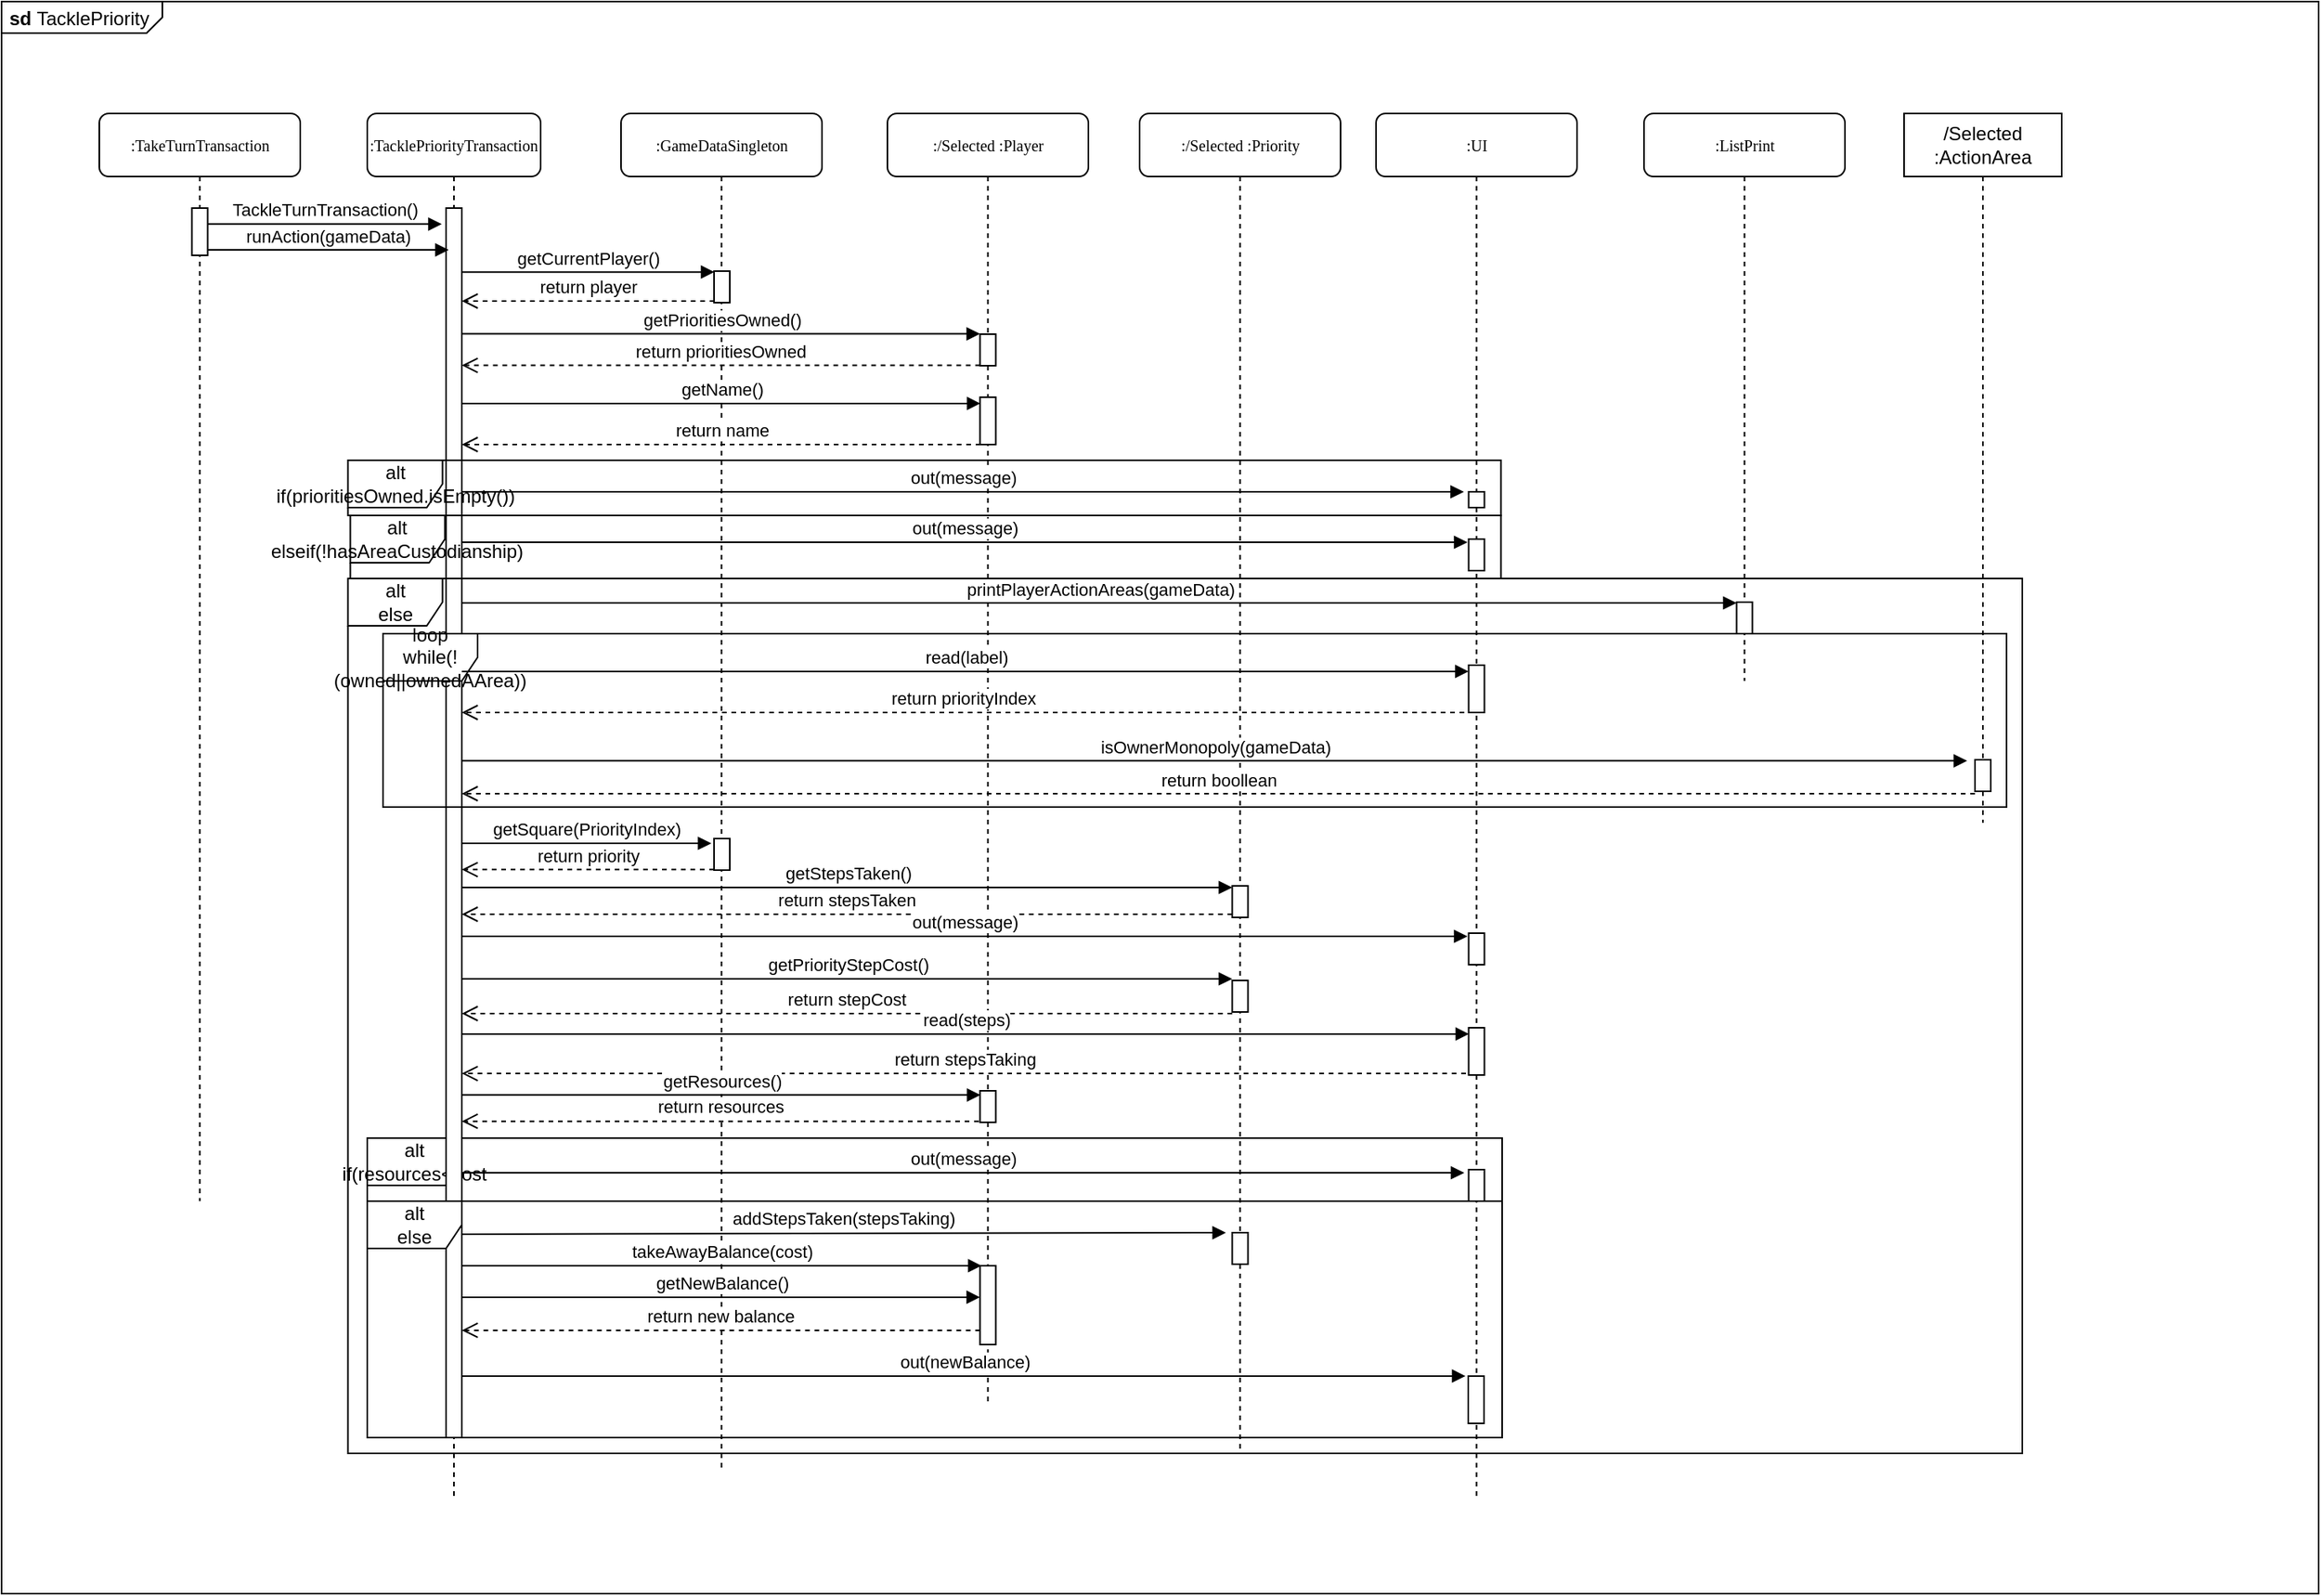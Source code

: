 <mxfile version="14.4.3" type="device"><diagram id="kgpKYQtTHZ0yAKxKKP6v" name="Page-1"><mxGraphModel dx="640" dy="402" grid="1" gridSize="10" guides="1" tooltips="1" connect="1" arrows="1" fold="1" page="1" pageScale="1" pageWidth="850" pageHeight="1100" math="0" shadow="0"><root><mxCell id="0"/><mxCell id="1" parent="0"/><mxCell id="qSzU8uRavEZ2v3Eu1m1r-1" value="&lt;p style=&quot;margin: 0px ; margin-top: 4px ; margin-left: 5px ; text-align: left&quot;&gt;&lt;b&gt;sd&lt;/b&gt;&amp;nbsp;TacklePriority&lt;/p&gt;" style="html=1;shape=mxgraph.sysml.package;overflow=fill;labelX=102.78;align=left;spacingLeft=5;verticalAlign=top;spacingTop=-3;" vertex="1" parent="1"><mxGeometry x="30" y="30" width="1470" height="1010" as="geometry"/></mxCell><mxCell id="ktJZIp8wGMIRjtB5Fx59-45" value="alt&lt;br&gt;else" style="shape=umlFrame;whiteSpace=wrap;html=1;" parent="1" vertex="1"><mxGeometry x="249.75" y="396" width="1062.25" height="555" as="geometry"/></mxCell><mxCell id="ktJZIp8wGMIRjtB5Fx59-5" value=":UI" style="shape=umlLifeline;perimeter=lifelinePerimeter;whiteSpace=wrap;html=1;container=1;collapsible=0;recursiveResize=0;outlineConnect=0;rounded=1;shadow=0;comic=0;labelBackgroundColor=none;strokeWidth=1;fontFamily=Verdana;fontSize=10;align=center;" parent="1" vertex="1"><mxGeometry x="902" y="101" width="127.5" height="880" as="geometry"/></mxCell><mxCell id="ktJZIp8wGMIRjtB5Fx59-14" value="" style="html=1;points=[];perimeter=orthogonalPerimeter;" parent="ktJZIp8wGMIRjtB5Fx59-5" vertex="1"><mxGeometry x="58.75" y="240" width="10" height="10" as="geometry"/></mxCell><mxCell id="ktJZIp8wGMIRjtB5Fx59-17" value="" style="html=1;points=[];perimeter=orthogonalPerimeter;" parent="ktJZIp8wGMIRjtB5Fx59-5" vertex="1"><mxGeometry x="58.75" y="270" width="10" height="20" as="geometry"/></mxCell><mxCell id="ktJZIp8wGMIRjtB5Fx59-21" value="" style="html=1;points=[];perimeter=orthogonalPerimeter;" parent="ktJZIp8wGMIRjtB5Fx59-5" vertex="1"><mxGeometry x="58.75" y="350" width="10" height="30" as="geometry"/></mxCell><mxCell id="ktJZIp8wGMIRjtB5Fx59-52" value="" style="html=1;points=[];perimeter=orthogonalPerimeter;" parent="ktJZIp8wGMIRjtB5Fx59-5" vertex="1"><mxGeometry x="58.75" y="520" width="10" height="20" as="geometry"/></mxCell><mxCell id="ktJZIp8wGMIRjtB5Fx59-54" value="" style="html=1;points=[];perimeter=orthogonalPerimeter;" parent="ktJZIp8wGMIRjtB5Fx59-5" vertex="1"><mxGeometry x="58.75" y="580" width="10" height="30" as="geometry"/></mxCell><mxCell id="ktJZIp8wGMIRjtB5Fx59-62" value="" style="html=1;points=[];perimeter=orthogonalPerimeter;" parent="ktJZIp8wGMIRjtB5Fx59-5" vertex="1"><mxGeometry x="58.75" y="670" width="10" height="20" as="geometry"/></mxCell><mxCell id="ktJZIp8wGMIRjtB5Fx59-60" value="alt&lt;br&gt;if(resources&amp;lt;cost" style="shape=umlFrame;whiteSpace=wrap;html=1;" parent="1" vertex="1"><mxGeometry x="262" y="751" width="720" height="40" as="geometry"/></mxCell><mxCell id="UAEcVzvH22fw3cZyzuog-1" value=":TakeTurnTransaction" style="shape=umlLifeline;perimeter=lifelinePerimeter;whiteSpace=wrap;html=1;container=1;collapsible=0;recursiveResize=0;outlineConnect=0;rounded=1;shadow=0;comic=0;labelBackgroundColor=none;strokeWidth=1;fontFamily=Verdana;fontSize=10;align=center;" parent="1" vertex="1"><mxGeometry x="92" y="101" width="127.5" height="690" as="geometry"/></mxCell><mxCell id="UAEcVzvH22fw3cZyzuog-2" value="" style="html=1;points=[];perimeter=orthogonalPerimeter;fontFamily=Verdana;fontSize=10;" parent="UAEcVzvH22fw3cZyzuog-1" vertex="1"><mxGeometry x="58.75" y="60" width="10" height="30" as="geometry"/></mxCell><mxCell id="UAEcVzvH22fw3cZyzuog-6" value=":TacklePriorityTransaction" style="shape=umlLifeline;perimeter=lifelinePerimeter;whiteSpace=wrap;html=1;container=1;collapsible=0;recursiveResize=0;outlineConnect=0;rounded=1;shadow=0;comic=0;labelBackgroundColor=none;strokeWidth=1;fontFamily=Verdana;fontSize=10;align=center;" parent="1" vertex="1"><mxGeometry x="262" y="101" width="110" height="880" as="geometry"/></mxCell><mxCell id="UAEcVzvH22fw3cZyzuog-7" value="" style="html=1;points=[];perimeter=orthogonalPerimeter;fontFamily=Verdana;fontSize=10;" parent="UAEcVzvH22fw3cZyzuog-6" vertex="1"><mxGeometry x="50" y="60" width="10" height="780" as="geometry"/></mxCell><mxCell id="ktJZIp8wGMIRjtB5Fx59-46" value="loop&lt;br&gt;while(!(owned||ownedAArea))" style="shape=umlFrame;whiteSpace=wrap;html=1;" parent="UAEcVzvH22fw3cZyzuog-6" vertex="1"><mxGeometry x="10" y="330" width="1030" height="110" as="geometry"/></mxCell><mxCell id="UAEcVzvH22fw3cZyzuog-8" value=":GameDataSingleton" style="shape=umlLifeline;perimeter=lifelinePerimeter;whiteSpace=wrap;html=1;container=1;collapsible=0;recursiveResize=0;outlineConnect=0;rounded=1;shadow=0;comic=0;labelBackgroundColor=none;strokeWidth=1;fontFamily=Verdana;fontSize=10;align=center;" parent="1" vertex="1"><mxGeometry x="423" y="101" width="127.5" height="860" as="geometry"/></mxCell><mxCell id="UAEcVzvH22fw3cZyzuog-9" value="" style="html=1;points=[];perimeter=orthogonalPerimeter;fontFamily=Verdana;fontSize=10;" parent="UAEcVzvH22fw3cZyzuog-8" vertex="1"><mxGeometry x="59" y="100" width="10" height="20" as="geometry"/></mxCell><mxCell id="ktJZIp8wGMIRjtB5Fx59-64" value="" style="html=1;points=[];perimeter=orthogonalPerimeter;" parent="UAEcVzvH22fw3cZyzuog-8" vertex="1"><mxGeometry x="59" y="460" width="10" height="20" as="geometry"/></mxCell><mxCell id="UAEcVzvH22fw3cZyzuog-10" value=":/Selected :Player" style="shape=umlLifeline;perimeter=lifelinePerimeter;whiteSpace=wrap;html=1;container=1;collapsible=0;recursiveResize=0;outlineConnect=0;rounded=1;shadow=0;comic=0;labelBackgroundColor=none;strokeWidth=1;fontFamily=Verdana;fontSize=10;align=center;" parent="1" vertex="1"><mxGeometry x="592" y="101" width="127.5" height="820" as="geometry"/></mxCell><mxCell id="ktJZIp8wGMIRjtB5Fx59-7" value="" style="html=1;points=[];perimeter=orthogonalPerimeter;" parent="UAEcVzvH22fw3cZyzuog-10" vertex="1"><mxGeometry x="58.75" y="140" width="10" height="20" as="geometry"/></mxCell><mxCell id="ktJZIp8wGMIRjtB5Fx59-10" value="" style="html=1;points=[];perimeter=orthogonalPerimeter;" parent="UAEcVzvH22fw3cZyzuog-10" vertex="1"><mxGeometry x="58.75" y="180" width="10" height="30" as="geometry"/></mxCell><mxCell id="ktJZIp8wGMIRjtB5Fx59-57" value="" style="html=1;points=[];perimeter=orthogonalPerimeter;" parent="UAEcVzvH22fw3cZyzuog-10" vertex="1"><mxGeometry x="58.75" y="620" width="10" height="20" as="geometry"/></mxCell><mxCell id="UAEcVzvH22fw3cZyzuog-34" value=":/Selected :Priority" style="shape=umlLifeline;perimeter=lifelinePerimeter;whiteSpace=wrap;html=1;container=1;collapsible=0;recursiveResize=0;outlineConnect=0;rounded=1;shadow=0;comic=0;labelBackgroundColor=none;strokeWidth=1;fontFamily=Verdana;fontSize=10;align=center;" parent="1" vertex="1"><mxGeometry x="752" y="101" width="127.5" height="850" as="geometry"/></mxCell><mxCell id="ktJZIp8wGMIRjtB5Fx59-31" value="" style="html=1;points=[];perimeter=orthogonalPerimeter;" parent="UAEcVzvH22fw3cZyzuog-34" vertex="1"><mxGeometry x="58.75" y="490" width="10" height="20" as="geometry"/></mxCell><mxCell id="ktJZIp8wGMIRjtB5Fx59-32" value="" style="html=1;points=[];perimeter=orthogonalPerimeter;" parent="UAEcVzvH22fw3cZyzuog-34" vertex="1"><mxGeometry x="58.75" y="550" width="10" height="20" as="geometry"/></mxCell><mxCell id="ktJZIp8wGMIRjtB5Fx59-37" value="" style="html=1;points=[];perimeter=orthogonalPerimeter;" parent="UAEcVzvH22fw3cZyzuog-34" vertex="1"><mxGeometry x="58.75" y="710" width="10" height="20" as="geometry"/></mxCell><mxCell id="ktJZIp8wGMIRjtB5Fx59-1" value="TackleTurnTransaction()" style="html=1;verticalAlign=bottom;endArrow=block;entryX=-0.275;entryY=0.013;entryDx=0;entryDy=0;entryPerimeter=0;" parent="1" source="UAEcVzvH22fw3cZyzuog-2" target="UAEcVzvH22fw3cZyzuog-7" edge="1"><mxGeometry width="80" relative="1" as="geometry"><mxPoint x="212" y="171" as="sourcePoint"/><mxPoint x="292" y="171" as="targetPoint"/></mxGeometry></mxCell><mxCell id="ktJZIp8wGMIRjtB5Fx59-2" value="runAction(gameData)" style="html=1;verticalAlign=bottom;endArrow=block;entryX=0.167;entryY=0.034;entryDx=0;entryDy=0;entryPerimeter=0;" parent="1" source="UAEcVzvH22fw3cZyzuog-2" target="UAEcVzvH22fw3cZyzuog-7" edge="1"><mxGeometry width="80" relative="1" as="geometry"><mxPoint x="222" y="201" as="sourcePoint"/><mxPoint x="302" y="201" as="targetPoint"/></mxGeometry></mxCell><mxCell id="ktJZIp8wGMIRjtB5Fx59-3" value="getCurrentPlayer()" style="html=1;verticalAlign=bottom;endArrow=block;entryX=0.025;entryY=0.029;entryDx=0;entryDy=0;entryPerimeter=0;" parent="1" source="UAEcVzvH22fw3cZyzuog-7" target="UAEcVzvH22fw3cZyzuog-9" edge="1"><mxGeometry width="80" relative="1" as="geometry"><mxPoint x="392" y="231" as="sourcePoint"/><mxPoint x="472" y="231" as="targetPoint"/></mxGeometry></mxCell><mxCell id="ktJZIp8wGMIRjtB5Fx59-4" value="return player" style="html=1;verticalAlign=bottom;endArrow=open;dashed=1;endSize=8;exitX=0.025;exitY=0.95;exitDx=0;exitDy=0;exitPerimeter=0;" parent="1" source="UAEcVzvH22fw3cZyzuog-9" target="UAEcVzvH22fw3cZyzuog-7" edge="1"><mxGeometry relative="1" as="geometry"><mxPoint x="482" y="271" as="sourcePoint"/><mxPoint x="402" y="271" as="targetPoint"/></mxGeometry></mxCell><mxCell id="ktJZIp8wGMIRjtB5Fx59-8" value="getPrioritiesOwned()" style="html=1;verticalAlign=bottom;endArrow=block;entryX=0;entryY=-0.012;entryDx=0;entryDy=0;entryPerimeter=0;" parent="1" source="UAEcVzvH22fw3cZyzuog-7" target="ktJZIp8wGMIRjtB5Fx59-7" edge="1"><mxGeometry width="80" relative="1" as="geometry"><mxPoint x="382" y="281" as="sourcePoint"/><mxPoint x="462" y="281" as="targetPoint"/></mxGeometry></mxCell><mxCell id="ktJZIp8wGMIRjtB5Fx59-9" value="return prioritiesOwned" style="html=1;verticalAlign=bottom;endArrow=open;dashed=1;endSize=8;exitX=0;exitY=0.988;exitDx=0;exitDy=0;exitPerimeter=0;" parent="1" source="ktJZIp8wGMIRjtB5Fx59-7" target="UAEcVzvH22fw3cZyzuog-7" edge="1"><mxGeometry relative="1" as="geometry"><mxPoint x="472" y="291" as="sourcePoint"/><mxPoint x="392" y="291" as="targetPoint"/></mxGeometry></mxCell><mxCell id="ktJZIp8wGMIRjtB5Fx59-11" value=":ListPrint" style="shape=umlLifeline;perimeter=lifelinePerimeter;whiteSpace=wrap;html=1;container=1;collapsible=0;recursiveResize=0;outlineConnect=0;rounded=1;shadow=0;comic=0;labelBackgroundColor=none;strokeWidth=1;fontFamily=Verdana;fontSize=10;align=center;" parent="1" vertex="1"><mxGeometry x="1072" y="101" width="127.5" height="360" as="geometry"/></mxCell><mxCell id="ktJZIp8wGMIRjtB5Fx59-18" value="" style="html=1;points=[];perimeter=orthogonalPerimeter;" parent="ktJZIp8wGMIRjtB5Fx59-11" vertex="1"><mxGeometry x="58.75" y="310" width="10" height="20" as="geometry"/></mxCell><mxCell id="ktJZIp8wGMIRjtB5Fx59-12" value="getName()" style="html=1;verticalAlign=bottom;endArrow=block;entryX=0.025;entryY=0.133;entryDx=0;entryDy=0;entryPerimeter=0;" parent="1" source="UAEcVzvH22fw3cZyzuog-7" target="ktJZIp8wGMIRjtB5Fx59-10" edge="1"><mxGeometry width="80" relative="1" as="geometry"><mxPoint x="392" y="301" as="sourcePoint"/><mxPoint x="472" y="301" as="targetPoint"/></mxGeometry></mxCell><mxCell id="ktJZIp8wGMIRjtB5Fx59-13" value="return name" style="html=1;verticalAlign=bottom;endArrow=open;dashed=1;endSize=8;exitX=0.025;exitY=1;exitDx=0;exitDy=0;exitPerimeter=0;" parent="1" source="ktJZIp8wGMIRjtB5Fx59-10" target="UAEcVzvH22fw3cZyzuog-7" edge="1"><mxGeometry relative="1" as="geometry"><mxPoint x="472" y="351" as="sourcePoint"/><mxPoint x="392" y="351" as="targetPoint"/></mxGeometry></mxCell><mxCell id="ktJZIp8wGMIRjtB5Fx59-15" value="out(message)" style="html=1;verticalAlign=bottom;endArrow=block;entryX=-0.3;entryY=0;entryDx=0;entryDy=0;entryPerimeter=0;" parent="1" source="UAEcVzvH22fw3cZyzuog-7" target="ktJZIp8wGMIRjtB5Fx59-14" edge="1"><mxGeometry width="80" relative="1" as="geometry"><mxPoint x="882" y="341" as="sourcePoint"/><mxPoint x="962" y="341" as="targetPoint"/></mxGeometry></mxCell><mxCell id="ktJZIp8wGMIRjtB5Fx59-16" value="out(message)" style="html=1;verticalAlign=bottom;endArrow=block;entryX=-0.075;entryY=0.1;entryDx=0;entryDy=0;entryPerimeter=0;" parent="1" source="UAEcVzvH22fw3cZyzuog-7" target="ktJZIp8wGMIRjtB5Fx59-17" edge="1"><mxGeometry width="80" relative="1" as="geometry"><mxPoint x="332" y="411" as="sourcePoint"/><mxPoint x="902" y="411" as="targetPoint"/></mxGeometry></mxCell><mxCell id="ktJZIp8wGMIRjtB5Fx59-19" value="printPlayerActionAreas(gameData)" style="html=1;verticalAlign=bottom;endArrow=block;entryX=0;entryY=0.025;entryDx=0;entryDy=0;entryPerimeter=0;" parent="1" source="UAEcVzvH22fw3cZyzuog-7" target="ktJZIp8wGMIRjtB5Fx59-18" edge="1"><mxGeometry width="80" relative="1" as="geometry"><mxPoint x="1022" y="451" as="sourcePoint"/><mxPoint x="1102" y="451" as="targetPoint"/></mxGeometry></mxCell><mxCell id="ktJZIp8wGMIRjtB5Fx59-22" value="read(label)" style="html=1;verticalAlign=bottom;endArrow=block;entryX=0;entryY=0.133;entryDx=0;entryDy=0;entryPerimeter=0;" parent="1" source="UAEcVzvH22fw3cZyzuog-7" target="ktJZIp8wGMIRjtB5Fx59-21" edge="1"><mxGeometry width="80" relative="1" as="geometry"><mxPoint x="882" y="481" as="sourcePoint"/><mxPoint x="962" y="481" as="targetPoint"/></mxGeometry></mxCell><mxCell id="ktJZIp8wGMIRjtB5Fx59-24" value="alt&lt;br&gt;if(prioritiesOwned.isEmpty())" style="shape=umlFrame;whiteSpace=wrap;html=1;" parent="1" vertex="1"><mxGeometry x="249.75" y="321" width="731.5" height="35" as="geometry"/></mxCell><mxCell id="ktJZIp8wGMIRjtB5Fx59-25" value="alt&lt;br&gt;elseif(!hasAreaCustodianship)" style="shape=umlFrame;whiteSpace=wrap;html=1;" parent="1" vertex="1"><mxGeometry x="251.25" y="356" width="730" height="40" as="geometry"/></mxCell><mxCell id="ktJZIp8wGMIRjtB5Fx59-26" value="/Selected :ActionArea" style="shape=umlLifeline;perimeter=lifelinePerimeter;whiteSpace=wrap;html=1;container=1;collapsible=0;recursiveResize=0;outlineConnect=0;" parent="1" vertex="1"><mxGeometry x="1237" y="101" width="100" height="450" as="geometry"/></mxCell><mxCell id="ktJZIp8wGMIRjtB5Fx59-27" value="" style="html=1;points=[];perimeter=orthogonalPerimeter;" parent="ktJZIp8wGMIRjtB5Fx59-26" vertex="1"><mxGeometry x="45" y="410" width="10" height="20" as="geometry"/></mxCell><mxCell id="ktJZIp8wGMIRjtB5Fx59-29" value="return boollean" style="html=1;verticalAlign=bottom;endArrow=open;dashed=1;endSize=8;exitX=0;exitY=1.075;exitDx=0;exitDy=0;exitPerimeter=0;" parent="1" source="ktJZIp8wGMIRjtB5Fx59-27" target="UAEcVzvH22fw3cZyzuog-7" edge="1"><mxGeometry relative="1" as="geometry"><mxPoint x="1262" y="611" as="sourcePoint"/><mxPoint x="1182" y="611" as="targetPoint"/></mxGeometry></mxCell><mxCell id="ktJZIp8wGMIRjtB5Fx59-28" value="isOwnerMonopoly(gameData)" style="html=1;verticalAlign=bottom;endArrow=block;entryX=-0.5;entryY=0.033;entryDx=0;entryDy=0;entryPerimeter=0;" parent="1" source="UAEcVzvH22fw3cZyzuog-7" target="ktJZIp8wGMIRjtB5Fx59-27" edge="1"><mxGeometry width="80" relative="1" as="geometry"><mxPoint x="1162" y="541" as="sourcePoint"/><mxPoint x="1242" y="541" as="targetPoint"/></mxGeometry></mxCell><mxCell id="ktJZIp8wGMIRjtB5Fx59-33" value="getStepsTaken()" style="html=1;verticalAlign=bottom;endArrow=block;entryX=0;entryY=0.05;entryDx=0;entryDy=0;entryPerimeter=0;" parent="1" source="UAEcVzvH22fw3cZyzuog-7" target="ktJZIp8wGMIRjtB5Fx59-31" edge="1"><mxGeometry width="80" relative="1" as="geometry"><mxPoint x="722" y="601" as="sourcePoint"/><mxPoint x="802" y="601" as="targetPoint"/></mxGeometry></mxCell><mxCell id="ktJZIp8wGMIRjtB5Fx59-34" value="return stepsTaken" style="html=1;verticalAlign=bottom;endArrow=open;dashed=1;endSize=8;exitX=0;exitY=0.9;exitDx=0;exitDy=0;exitPerimeter=0;" parent="1" source="ktJZIp8wGMIRjtB5Fx59-31" target="UAEcVzvH22fw3cZyzuog-7" edge="1"><mxGeometry relative="1" as="geometry"><mxPoint x="782" y="611" as="sourcePoint"/><mxPoint x="702" y="611" as="targetPoint"/></mxGeometry></mxCell><mxCell id="ktJZIp8wGMIRjtB5Fx59-35" value="getPriorityStepCost()" style="html=1;verticalAlign=bottom;endArrow=block;entryX=0;entryY=-0.05;entryDx=0;entryDy=0;entryPerimeter=0;" parent="1" source="UAEcVzvH22fw3cZyzuog-7" target="ktJZIp8wGMIRjtB5Fx59-32" edge="1"><mxGeometry width="80" relative="1" as="geometry"><mxPoint x="712" y="661" as="sourcePoint"/><mxPoint x="792" y="661" as="targetPoint"/></mxGeometry></mxCell><mxCell id="ktJZIp8wGMIRjtB5Fx59-36" value="return stepCost" style="html=1;verticalAlign=bottom;endArrow=open;dashed=1;endSize=8;exitX=0;exitY=1.05;exitDx=0;exitDy=0;exitPerimeter=0;" parent="1" source="ktJZIp8wGMIRjtB5Fx59-32" target="UAEcVzvH22fw3cZyzuog-7" edge="1"><mxGeometry relative="1" as="geometry"><mxPoint x="792" y="671" as="sourcePoint"/><mxPoint x="712" y="671" as="targetPoint"/></mxGeometry></mxCell><mxCell id="ktJZIp8wGMIRjtB5Fx59-50" value="return priorityIndex" style="html=1;verticalAlign=bottom;endArrow=open;dashed=1;endSize=8;exitX=-0.275;exitY=1;exitDx=0;exitDy=0;exitPerimeter=0;" parent="1" source="ktJZIp8wGMIRjtB5Fx59-21" target="UAEcVzvH22fw3cZyzuog-7" edge="1"><mxGeometry relative="1" as="geometry"><mxPoint x="462" y="451" as="sourcePoint"/><mxPoint x="382" y="451" as="targetPoint"/></mxGeometry></mxCell><mxCell id="ktJZIp8wGMIRjtB5Fx59-53" value="out(message)" style="html=1;verticalAlign=bottom;endArrow=block;entryX=-0.075;entryY=0.1;entryDx=0;entryDy=0;entryPerimeter=0;" parent="1" source="UAEcVzvH22fw3cZyzuog-7" target="ktJZIp8wGMIRjtB5Fx59-52" edge="1"><mxGeometry width="80" relative="1" as="geometry"><mxPoint x="882" y="611" as="sourcePoint"/><mxPoint x="962" y="611" as="targetPoint"/></mxGeometry></mxCell><mxCell id="ktJZIp8wGMIRjtB5Fx59-55" value="read(steps)" style="html=1;verticalAlign=bottom;endArrow=block;entryX=0.025;entryY=0.133;entryDx=0;entryDy=0;entryPerimeter=0;" parent="1" source="UAEcVzvH22fw3cZyzuog-7" target="ktJZIp8wGMIRjtB5Fx59-54" edge="1"><mxGeometry width="80" relative="1" as="geometry"><mxPoint x="832" y="631" as="sourcePoint"/><mxPoint x="912" y="631" as="targetPoint"/></mxGeometry></mxCell><mxCell id="ktJZIp8wGMIRjtB5Fx59-39" value="" style="html=1;points=[];perimeter=orthogonalPerimeter;" parent="1" vertex="1"><mxGeometry x="650.75" y="831.99" width="10" height="50" as="geometry"/></mxCell><mxCell id="ktJZIp8wGMIRjtB5Fx59-40" value="" style="html=1;points=[];perimeter=orthogonalPerimeter;" parent="1" vertex="1"><mxGeometry x="960.5" y="901.99" width="10" height="30" as="geometry"/></mxCell><mxCell id="ktJZIp8wGMIRjtB5Fx59-38" value="addStepsTaken(stepsTaking)" style="html=1;verticalAlign=bottom;endArrow=block;entryX=-0.4;entryY=0;entryDx=0;entryDy=0;entryPerimeter=0;" parent="1" target="ktJZIp8wGMIRjtB5Fx59-37" edge="1"><mxGeometry width="80" relative="1" as="geometry"><mxPoint x="322" y="811.99" as="sourcePoint"/><mxPoint x="792" y="781.99" as="targetPoint"/></mxGeometry></mxCell><mxCell id="ktJZIp8wGMIRjtB5Fx59-41" value="takeAwayBalance(cost)" style="html=1;verticalAlign=bottom;endArrow=block;entryX=0.1;entryY=0;entryDx=0;entryDy=0;entryPerimeter=0;" parent="1" target="ktJZIp8wGMIRjtB5Fx59-39" edge="1"><mxGeometry width="80" relative="1" as="geometry"><mxPoint x="322" y="831.99" as="sourcePoint"/><mxPoint x="462" y="811.99" as="targetPoint"/></mxGeometry></mxCell><mxCell id="ktJZIp8wGMIRjtB5Fx59-42" value="getNewBalance()" style="html=1;verticalAlign=bottom;endArrow=block;entryX=0;entryY=0.4;entryDx=0;entryDy=0;entryPerimeter=0;" parent="1" target="ktJZIp8wGMIRjtB5Fx59-39" edge="1"><mxGeometry width="80" relative="1" as="geometry"><mxPoint x="322" y="851.99" as="sourcePoint"/><mxPoint x="462" y="821.99" as="targetPoint"/></mxGeometry></mxCell><mxCell id="ktJZIp8wGMIRjtB5Fx59-43" value="return new balance" style="html=1;verticalAlign=bottom;endArrow=open;dashed=1;endSize=8;exitX=0;exitY=0.82;exitDx=0;exitDy=0;exitPerimeter=0;" parent="1" source="ktJZIp8wGMIRjtB5Fx59-39" edge="1"><mxGeometry relative="1" as="geometry"><mxPoint x="462" y="841.99" as="sourcePoint"/><mxPoint x="322" y="872.99" as="targetPoint"/></mxGeometry></mxCell><mxCell id="ktJZIp8wGMIRjtB5Fx59-44" value="out(newBalance)" style="html=1;verticalAlign=bottom;endArrow=block;entryX=-0.175;entryY=0;entryDx=0;entryDy=0;entryPerimeter=0;" parent="1" target="ktJZIp8wGMIRjtB5Fx59-40" edge="1"><mxGeometry width="80" relative="1" as="geometry"><mxPoint x="322" y="901.99" as="sourcePoint"/><mxPoint x="452" y="851.99" as="targetPoint"/></mxGeometry></mxCell><mxCell id="ktJZIp8wGMIRjtB5Fx59-56" value="return stepsTaking" style="html=1;verticalAlign=bottom;endArrow=open;dashed=1;endSize=8;exitX=-0.175;exitY=0.967;exitDx=0;exitDy=0;exitPerimeter=0;" parent="1" source="ktJZIp8wGMIRjtB5Fx59-54" target="UAEcVzvH22fw3cZyzuog-7" edge="1"><mxGeometry relative="1" as="geometry"><mxPoint x="961" y="771" as="sourcePoint"/><mxPoint x="322" y="771" as="targetPoint"/></mxGeometry></mxCell><mxCell id="ktJZIp8wGMIRjtB5Fx59-58" value="getResources()" style="html=1;verticalAlign=bottom;endArrow=block;entryX=0.025;entryY=0.133;entryDx=0;entryDy=0;entryPerimeter=0;" parent="1" source="UAEcVzvH22fw3cZyzuog-7" target="ktJZIp8wGMIRjtB5Fx59-57" edge="1"><mxGeometry width="80" relative="1" as="geometry"><mxPoint x="382" y="731" as="sourcePoint"/><mxPoint x="462" y="731" as="targetPoint"/></mxGeometry></mxCell><mxCell id="ktJZIp8wGMIRjtB5Fx59-59" value="return resources" style="html=1;verticalAlign=bottom;endArrow=open;dashed=1;endSize=8;exitX=-0.075;exitY=0.967;exitDx=0;exitDy=0;exitPerimeter=0;" parent="1" source="ktJZIp8wGMIRjtB5Fx59-57" target="UAEcVzvH22fw3cZyzuog-7" edge="1"><mxGeometry relative="1" as="geometry"><mxPoint x="572" y="761" as="sourcePoint"/><mxPoint x="492" y="761" as="targetPoint"/></mxGeometry></mxCell><mxCell id="ktJZIp8wGMIRjtB5Fx59-61" value="out(message)" style="html=1;verticalAlign=bottom;endArrow=block;entryX=-0.275;entryY=0.1;entryDx=0;entryDy=0;entryPerimeter=0;" parent="1" source="UAEcVzvH22fw3cZyzuog-7" target="ktJZIp8wGMIRjtB5Fx59-62" edge="1"><mxGeometry width="80" relative="1" as="geometry"><mxPoint x="372" y="771" as="sourcePoint"/><mxPoint x="732" y="761" as="targetPoint"/></mxGeometry></mxCell><mxCell id="ktJZIp8wGMIRjtB5Fx59-63" value="alt&lt;br&gt;else" style="shape=umlFrame;whiteSpace=wrap;html=1;" parent="1" vertex="1"><mxGeometry x="262" y="791" width="720" height="150" as="geometry"/></mxCell><mxCell id="ktJZIp8wGMIRjtB5Fx59-65" value="getSquare(PriorityIndex)" style="html=1;verticalAlign=bottom;endArrow=block;entryX=-0.167;entryY=0.15;entryDx=0;entryDy=0;entryPerimeter=0;" parent="1" source="UAEcVzvH22fw3cZyzuog-7" target="ktJZIp8wGMIRjtB5Fx59-64" edge="1"><mxGeometry width="80" relative="1" as="geometry"><mxPoint x="122" y="881" as="sourcePoint"/><mxPoint x="202" y="881" as="targetPoint"/></mxGeometry></mxCell><mxCell id="ktJZIp8wGMIRjtB5Fx59-66" value="return priority" style="html=1;verticalAlign=bottom;endArrow=open;dashed=1;endSize=8;exitX=0;exitY=0.983;exitDx=0;exitDy=0;exitPerimeter=0;" parent="1" source="ktJZIp8wGMIRjtB5Fx59-64" target="UAEcVzvH22fw3cZyzuog-7" edge="1"><mxGeometry relative="1" as="geometry"><mxPoint x="482" y="574" as="sourcePoint"/><mxPoint x="322" y="574" as="targetPoint"/></mxGeometry></mxCell></root></mxGraphModel></diagram></mxfile>